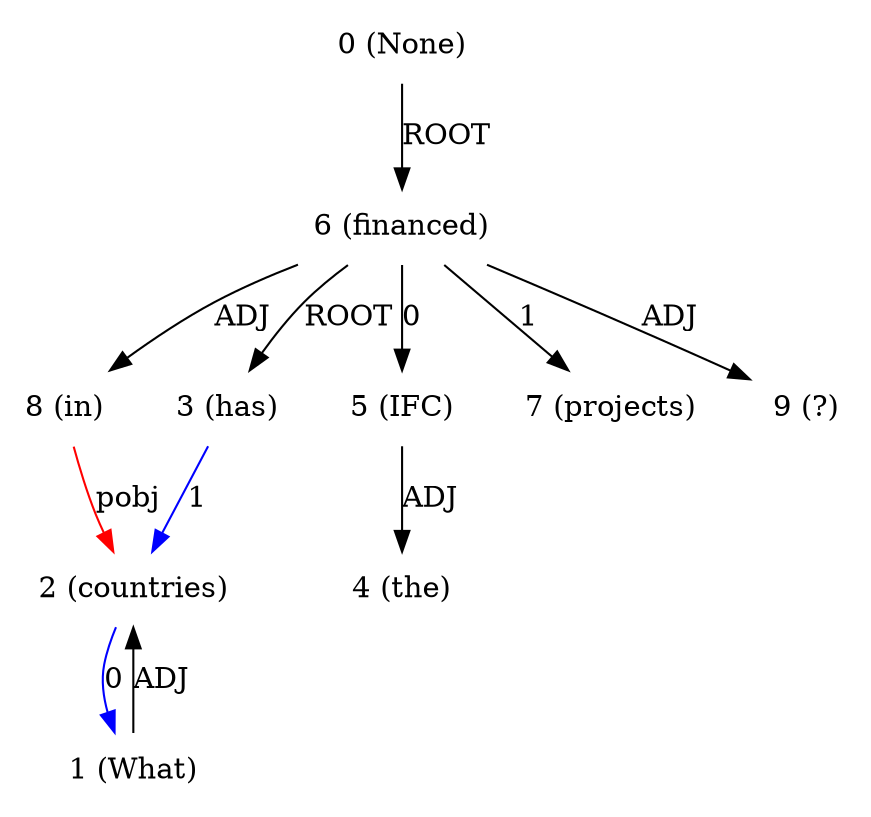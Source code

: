 digraph G{
edge [dir=forward]
node [shape=plaintext]

0 [label="0 (None)"]
0 -> 6 [label="ROOT"]
1 [label="1 (What)"]
1 -> 2 [label="ADJ"]
2 [label="2 (countries)"]
2 -> 1 [label="0", color="blue"]
8 -> 2 [label="pobj", color="red"]
3 [label="3 (has)"]
3 -> 2 [label="1", color="blue"]
4 [label="4 (the)"]
5 [label="5 (IFC)"]
5 -> 4 [label="ADJ"]
6 [label="6 (financed)"]
6 -> 7 [label="1"]
6 -> 5 [label="0"]
6 -> 8 [label="ADJ"]
6 -> 9 [label="ADJ"]
6 -> 3 [label="ROOT"]
7 [label="7 (projects)"]
8 [label="8 (in)"]
9 [label="9 (?)"]
}

